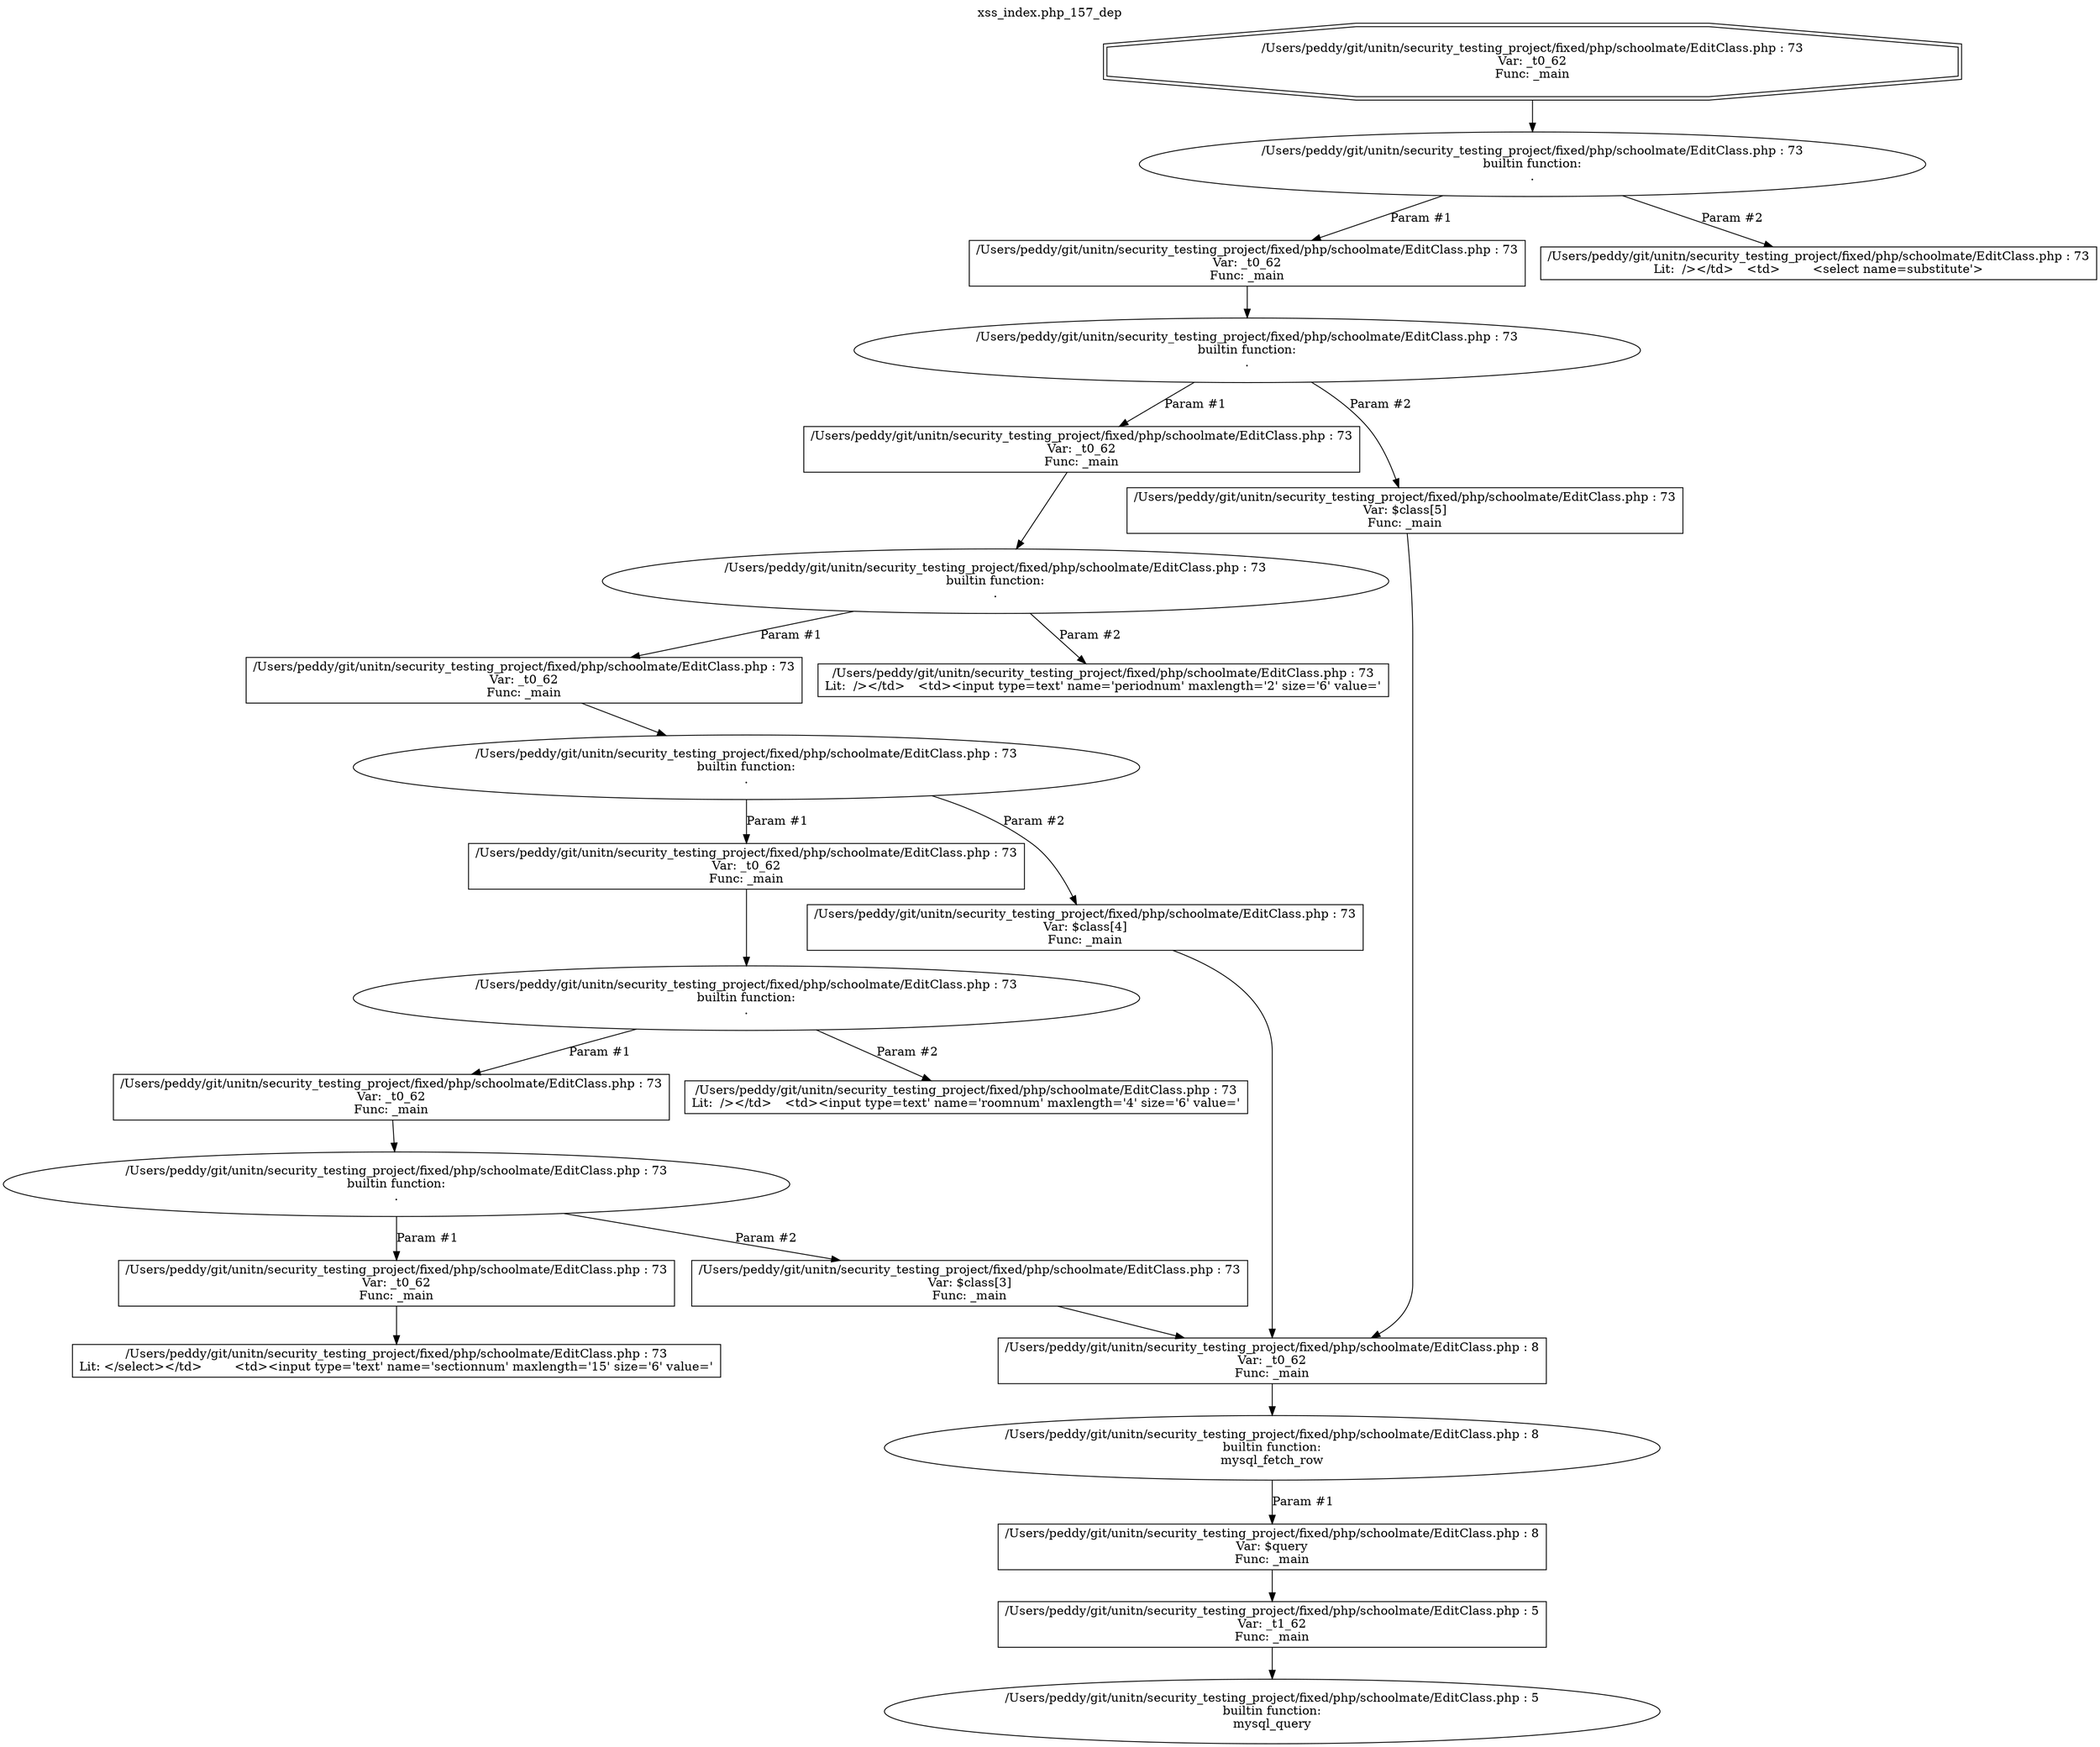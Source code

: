 digraph cfg {
  label="xss_index.php_157_dep";
  labelloc=t;
  n1 [shape=doubleoctagon, label="/Users/peddy/git/unitn/security_testing_project/fixed/php/schoolmate/EditClass.php : 73\nVar: _t0_62\nFunc: _main\n"];
  n2 [shape=ellipse, label="/Users/peddy/git/unitn/security_testing_project/fixed/php/schoolmate/EditClass.php : 73\nbuiltin function:\n.\n"];
  n3 [shape=box, label="/Users/peddy/git/unitn/security_testing_project/fixed/php/schoolmate/EditClass.php : 73\nVar: _t0_62\nFunc: _main\n"];
  n4 [shape=ellipse, label="/Users/peddy/git/unitn/security_testing_project/fixed/php/schoolmate/EditClass.php : 73\nbuiltin function:\n.\n"];
  n5 [shape=box, label="/Users/peddy/git/unitn/security_testing_project/fixed/php/schoolmate/EditClass.php : 73\nVar: _t0_62\nFunc: _main\n"];
  n6 [shape=ellipse, label="/Users/peddy/git/unitn/security_testing_project/fixed/php/schoolmate/EditClass.php : 73\nbuiltin function:\n.\n"];
  n7 [shape=box, label="/Users/peddy/git/unitn/security_testing_project/fixed/php/schoolmate/EditClass.php : 73\nVar: _t0_62\nFunc: _main\n"];
  n8 [shape=ellipse, label="/Users/peddy/git/unitn/security_testing_project/fixed/php/schoolmate/EditClass.php : 73\nbuiltin function:\n.\n"];
  n9 [shape=box, label="/Users/peddy/git/unitn/security_testing_project/fixed/php/schoolmate/EditClass.php : 73\nVar: _t0_62\nFunc: _main\n"];
  n10 [shape=ellipse, label="/Users/peddy/git/unitn/security_testing_project/fixed/php/schoolmate/EditClass.php : 73\nbuiltin function:\n.\n"];
  n11 [shape=box, label="/Users/peddy/git/unitn/security_testing_project/fixed/php/schoolmate/EditClass.php : 73\nVar: _t0_62\nFunc: _main\n"];
  n12 [shape=ellipse, label="/Users/peddy/git/unitn/security_testing_project/fixed/php/schoolmate/EditClass.php : 73\nbuiltin function:\n.\n"];
  n13 [shape=box, label="/Users/peddy/git/unitn/security_testing_project/fixed/php/schoolmate/EditClass.php : 73\nVar: _t0_62\nFunc: _main\n"];
  n14 [shape=box, label="/Users/peddy/git/unitn/security_testing_project/fixed/php/schoolmate/EditClass.php : 73\nLit: </select></td>	<td><input type='text' name='sectionnum' maxlength='15' size='6' value='\n"];
  n15 [shape=box, label="/Users/peddy/git/unitn/security_testing_project/fixed/php/schoolmate/EditClass.php : 73\nVar: $class[3]\nFunc: _main\n"];
  n16 [shape=box, label="/Users/peddy/git/unitn/security_testing_project/fixed/php/schoolmate/EditClass.php : 8\nVar: _t0_62\nFunc: _main\n"];
  n17 [shape=ellipse, label="/Users/peddy/git/unitn/security_testing_project/fixed/php/schoolmate/EditClass.php : 8\nbuiltin function:\nmysql_fetch_row\n"];
  n18 [shape=box, label="/Users/peddy/git/unitn/security_testing_project/fixed/php/schoolmate/EditClass.php : 8\nVar: $query\nFunc: _main\n"];
  n19 [shape=box, label="/Users/peddy/git/unitn/security_testing_project/fixed/php/schoolmate/EditClass.php : 5\nVar: _t1_62\nFunc: _main\n"];
  n20 [shape=ellipse, label="/Users/peddy/git/unitn/security_testing_project/fixed/php/schoolmate/EditClass.php : 5\nbuiltin function:\nmysql_query\n"];
  n21 [shape=box, label="/Users/peddy/git/unitn/security_testing_project/fixed/php/schoolmate/EditClass.php : 73\nLit:  /></td>	<td><input type=text' name='roomnum' maxlength='4' size='6' value='\n"];
  n22 [shape=box, label="/Users/peddy/git/unitn/security_testing_project/fixed/php/schoolmate/EditClass.php : 73\nVar: $class[4]\nFunc: _main\n"];
  n23 [shape=box, label="/Users/peddy/git/unitn/security_testing_project/fixed/php/schoolmate/EditClass.php : 73\nLit:  /></td>	<td><input type=text' name='periodnum' maxlength='2' size='6' value='\n"];
  n24 [shape=box, label="/Users/peddy/git/unitn/security_testing_project/fixed/php/schoolmate/EditClass.php : 73\nVar: $class[5]\nFunc: _main\n"];
  n25 [shape=box, label="/Users/peddy/git/unitn/security_testing_project/fixed/php/schoolmate/EditClass.php : 73\nLit:  /></td>	<td>	 <select name=substitute'>\n"];
  n1 -> n2;
  n3 -> n4;
  n5 -> n6;
  n7 -> n8;
  n9 -> n10;
  n11 -> n12;
  n13 -> n14;
  n12 -> n13[label="Param #1"];
  n12 -> n15[label="Param #2"];
  n16 -> n17;
  n19 -> n20;
  n18 -> n19;
  n17 -> n18[label="Param #1"];
  n15 -> n16;
  n10 -> n11[label="Param #1"];
  n10 -> n21[label="Param #2"];
  n8 -> n9[label="Param #1"];
  n8 -> n22[label="Param #2"];
  n22 -> n16;
  n6 -> n7[label="Param #1"];
  n6 -> n23[label="Param #2"];
  n4 -> n5[label="Param #1"];
  n4 -> n24[label="Param #2"];
  n24 -> n16;
  n2 -> n3[label="Param #1"];
  n2 -> n25[label="Param #2"];
}
